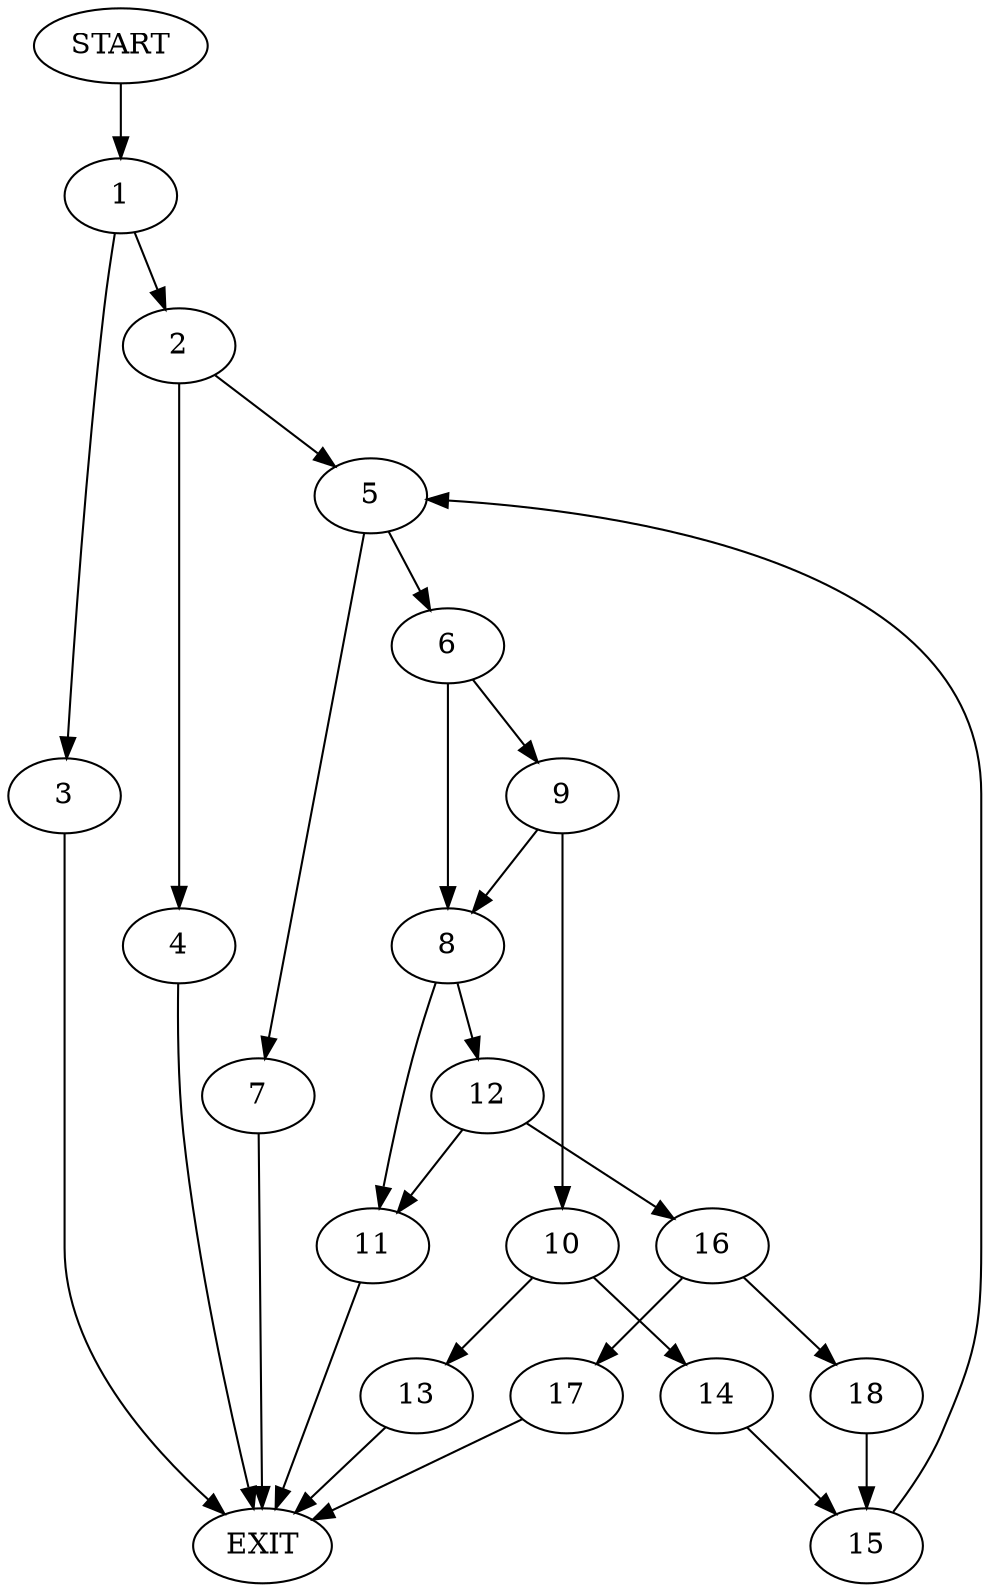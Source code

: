 digraph {
0 [label="START"]
19 [label="EXIT"]
0 -> 1
1 -> 2
1 -> 3
2 -> 4
2 -> 5
3 -> 19
4 -> 19
5 -> 6
5 -> 7
6 -> 8
6 -> 9
7 -> 19
9 -> 8
9 -> 10
8 -> 11
8 -> 12
10 -> 13
10 -> 14
13 -> 19
14 -> 15
15 -> 5
12 -> 16
12 -> 11
11 -> 19
16 -> 17
16 -> 18
18 -> 15
17 -> 19
}

